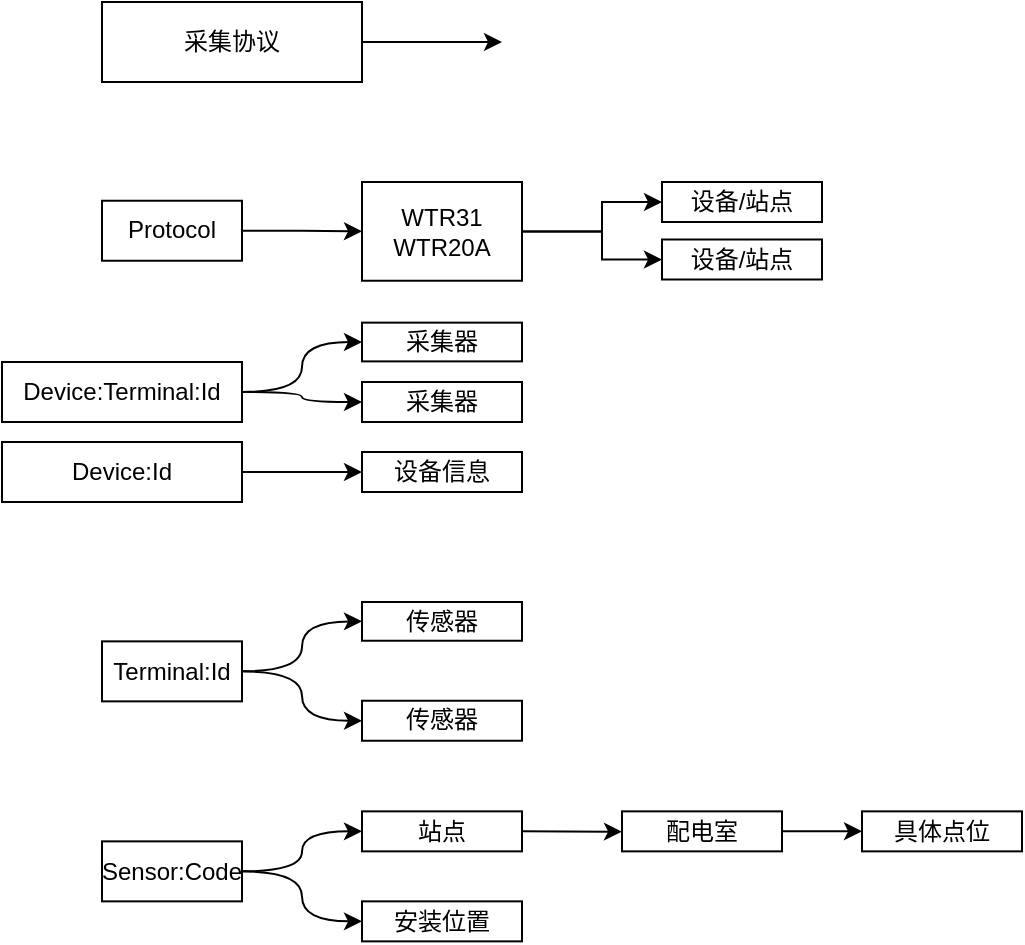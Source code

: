 <mxfile version="13.9.9" type="device"><diagram id="wKkv-9KjPebM6j5Jz1QX" name="第 1 页"><mxGraphModel dx="1504" dy="391" grid="1" gridSize="10" guides="1" tooltips="1" connect="1" arrows="1" fold="1" page="1" pageScale="1" pageWidth="827" pageHeight="1169" math="0" shadow="0"><root><mxCell id="0"/><mxCell id="1" parent="0"/><mxCell id="sJAdkl7sXIkhVLKhMTQd-2" style="edgeStyle=orthogonalEdgeStyle;rounded=0;orthogonalLoop=1;jettySize=auto;html=1;" edge="1" parent="1" source="sJAdkl7sXIkhVLKhMTQd-1"><mxGeometry relative="1" as="geometry"><mxPoint x="240" y="100" as="targetPoint"/></mxGeometry></mxCell><mxCell id="sJAdkl7sXIkhVLKhMTQd-1" value="采集协议" style="rounded=0;whiteSpace=wrap;html=1;" vertex="1" parent="1"><mxGeometry x="40" y="80" width="130" height="40" as="geometry"/></mxCell><mxCell id="sJAdkl7sXIkhVLKhMTQd-5" style="edgeStyle=orthogonalEdgeStyle;rounded=0;orthogonalLoop=1;jettySize=auto;html=1;exitX=1;exitY=0.5;exitDx=0;exitDy=0;entryX=0;entryY=0.5;entryDx=0;entryDy=0;" edge="1" parent="1" source="sJAdkl7sXIkhVLKhMTQd-3" target="sJAdkl7sXIkhVLKhMTQd-4"><mxGeometry relative="1" as="geometry"/></mxCell><mxCell id="sJAdkl7sXIkhVLKhMTQd-3" value="Protocol" style="rounded=0;whiteSpace=wrap;html=1;" vertex="1" parent="1"><mxGeometry x="40" y="179.37" width="70" height="30" as="geometry"/></mxCell><mxCell id="sJAdkl7sXIkhVLKhMTQd-6" style="edgeStyle=orthogonalEdgeStyle;rounded=0;orthogonalLoop=1;jettySize=auto;html=1;" edge="1" parent="1" source="sJAdkl7sXIkhVLKhMTQd-4" target="sJAdkl7sXIkhVLKhMTQd-7"><mxGeometry relative="1" as="geometry"><mxPoint x="280" y="159.37" as="targetPoint"/><Array as="points"><mxPoint x="290" y="194.37"/></Array></mxGeometry></mxCell><mxCell id="sJAdkl7sXIkhVLKhMTQd-10" style="edgeStyle=orthogonalEdgeStyle;rounded=0;orthogonalLoop=1;jettySize=auto;html=1;entryX=0;entryY=0.5;entryDx=0;entryDy=0;" edge="1" parent="1" source="sJAdkl7sXIkhVLKhMTQd-4" target="sJAdkl7sXIkhVLKhMTQd-9"><mxGeometry relative="1" as="geometry"><Array as="points"><mxPoint x="290" y="194.37"/><mxPoint x="290" y="208.37"/></Array></mxGeometry></mxCell><mxCell id="sJAdkl7sXIkhVLKhMTQd-4" value="WTR31&lt;br&gt;WTR20A" style="rounded=0;whiteSpace=wrap;html=1;" vertex="1" parent="1"><mxGeometry x="170" y="170" width="80" height="49.37" as="geometry"/></mxCell><mxCell id="sJAdkl7sXIkhVLKhMTQd-7" value="设备/站点" style="rounded=0;whiteSpace=wrap;html=1;" vertex="1" parent="1"><mxGeometry x="320" y="170" width="80" height="20" as="geometry"/></mxCell><mxCell id="sJAdkl7sXIkhVLKhMTQd-9" value="设备/站点" style="rounded=0;whiteSpace=wrap;html=1;" vertex="1" parent="1"><mxGeometry x="320" y="198.75" width="80" height="20" as="geometry"/></mxCell><mxCell id="sJAdkl7sXIkhVLKhMTQd-15" style="edgeStyle=orthogonalEdgeStyle;curved=1;rounded=0;orthogonalLoop=1;jettySize=auto;html=1;exitX=1;exitY=0.5;exitDx=0;exitDy=0;entryX=0;entryY=0.5;entryDx=0;entryDy=0;" edge="1" parent="1" source="sJAdkl7sXIkhVLKhMTQd-11" target="sJAdkl7sXIkhVLKhMTQd-13"><mxGeometry relative="1" as="geometry"/></mxCell><mxCell id="sJAdkl7sXIkhVLKhMTQd-16" style="edgeStyle=orthogonalEdgeStyle;curved=1;rounded=0;orthogonalLoop=1;jettySize=auto;html=1;exitX=1;exitY=0.5;exitDx=0;exitDy=0;entryX=0;entryY=0.5;entryDx=0;entryDy=0;" edge="1" parent="1" source="sJAdkl7sXIkhVLKhMTQd-11" target="sJAdkl7sXIkhVLKhMTQd-14"><mxGeometry relative="1" as="geometry"/></mxCell><mxCell id="sJAdkl7sXIkhVLKhMTQd-11" value="Device:Terminal:Id" style="rounded=0;whiteSpace=wrap;html=1;" vertex="1" parent="1"><mxGeometry x="-10" y="260" width="120" height="30" as="geometry"/></mxCell><mxCell id="sJAdkl7sXIkhVLKhMTQd-13" value="采集器" style="rounded=0;whiteSpace=wrap;html=1;" vertex="1" parent="1"><mxGeometry x="170" y="240.32" width="80" height="19.37" as="geometry"/></mxCell><mxCell id="sJAdkl7sXIkhVLKhMTQd-14" value="采集器" style="rounded=0;whiteSpace=wrap;html=1;" vertex="1" parent="1"><mxGeometry x="170" y="270" width="80" height="20" as="geometry"/></mxCell><mxCell id="sJAdkl7sXIkhVLKhMTQd-20" style="edgeStyle=orthogonalEdgeStyle;curved=1;rounded=0;orthogonalLoop=1;jettySize=auto;html=1;exitX=1;exitY=0.5;exitDx=0;exitDy=0;entryX=0;entryY=0.5;entryDx=0;entryDy=0;" edge="1" parent="1" source="sJAdkl7sXIkhVLKhMTQd-17" target="sJAdkl7sXIkhVLKhMTQd-18"><mxGeometry relative="1" as="geometry"/></mxCell><mxCell id="sJAdkl7sXIkhVLKhMTQd-21" style="edgeStyle=orthogonalEdgeStyle;curved=1;rounded=0;orthogonalLoop=1;jettySize=auto;html=1;exitX=1;exitY=0.5;exitDx=0;exitDy=0;entryX=0;entryY=0.5;entryDx=0;entryDy=0;" edge="1" parent="1" source="sJAdkl7sXIkhVLKhMTQd-17" target="sJAdkl7sXIkhVLKhMTQd-19"><mxGeometry relative="1" as="geometry"/></mxCell><mxCell id="sJAdkl7sXIkhVLKhMTQd-17" value="Terminal:Id" style="rounded=0;whiteSpace=wrap;html=1;" vertex="1" parent="1"><mxGeometry x="40" y="399.68" width="70" height="30" as="geometry"/></mxCell><mxCell id="sJAdkl7sXIkhVLKhMTQd-18" value="传感器" style="rounded=0;whiteSpace=wrap;html=1;" vertex="1" parent="1"><mxGeometry x="170" y="380" width="80" height="19.37" as="geometry"/></mxCell><mxCell id="sJAdkl7sXIkhVLKhMTQd-19" value="传感器" style="rounded=0;whiteSpace=wrap;html=1;" vertex="1" parent="1"><mxGeometry x="170" y="429.37" width="80" height="20" as="geometry"/></mxCell><mxCell id="sJAdkl7sXIkhVLKhMTQd-23" style="edgeStyle=orthogonalEdgeStyle;curved=1;rounded=0;orthogonalLoop=1;jettySize=auto;html=1;exitX=1;exitY=0.5;exitDx=0;exitDy=0;entryX=0;entryY=0.5;entryDx=0;entryDy=0;" edge="1" parent="1" source="sJAdkl7sXIkhVLKhMTQd-22" target="sJAdkl7sXIkhVLKhMTQd-24"><mxGeometry relative="1" as="geometry"><mxPoint x="140" y="494.87" as="targetPoint"/></mxGeometry></mxCell><mxCell id="sJAdkl7sXIkhVLKhMTQd-30" style="edgeStyle=orthogonalEdgeStyle;curved=1;rounded=0;orthogonalLoop=1;jettySize=auto;html=1;exitX=1;exitY=0.5;exitDx=0;exitDy=0;entryX=0;entryY=0.5;entryDx=0;entryDy=0;" edge="1" parent="1" source="sJAdkl7sXIkhVLKhMTQd-22" target="sJAdkl7sXIkhVLKhMTQd-31"><mxGeometry relative="1" as="geometry"><mxPoint x="160" y="549.68" as="targetPoint"/></mxGeometry></mxCell><mxCell id="sJAdkl7sXIkhVLKhMTQd-22" value="Sensor:Code" style="rounded=0;whiteSpace=wrap;html=1;" vertex="1" parent="1"><mxGeometry x="40" y="499.68" width="70" height="30" as="geometry"/></mxCell><mxCell id="sJAdkl7sXIkhVLKhMTQd-25" style="edgeStyle=orthogonalEdgeStyle;curved=1;rounded=0;orthogonalLoop=1;jettySize=auto;html=1;exitX=1;exitY=0.5;exitDx=0;exitDy=0;" edge="1" parent="1" source="sJAdkl7sXIkhVLKhMTQd-24"><mxGeometry relative="1" as="geometry"><mxPoint x="300.0" y="494.87" as="targetPoint"/></mxGeometry></mxCell><mxCell id="sJAdkl7sXIkhVLKhMTQd-24" value="站点" style="rounded=0;whiteSpace=wrap;html=1;" vertex="1" parent="1"><mxGeometry x="170" y="484.68" width="80" height="20" as="geometry"/></mxCell><mxCell id="sJAdkl7sXIkhVLKhMTQd-27" style="edgeStyle=orthogonalEdgeStyle;curved=1;rounded=0;orthogonalLoop=1;jettySize=auto;html=1;entryX=0;entryY=0.5;entryDx=0;entryDy=0;" edge="1" parent="1" source="sJAdkl7sXIkhVLKhMTQd-26" target="sJAdkl7sXIkhVLKhMTQd-28"><mxGeometry relative="1" as="geometry"><mxPoint x="420" y="494.68" as="targetPoint"/></mxGeometry></mxCell><mxCell id="sJAdkl7sXIkhVLKhMTQd-26" value="配电室" style="rounded=0;whiteSpace=wrap;html=1;" vertex="1" parent="1"><mxGeometry x="300" y="484.68" width="80" height="20" as="geometry"/></mxCell><mxCell id="sJAdkl7sXIkhVLKhMTQd-28" value="具体点位" style="rounded=0;whiteSpace=wrap;html=1;" vertex="1" parent="1"><mxGeometry x="420" y="484.68" width="80" height="20" as="geometry"/></mxCell><mxCell id="sJAdkl7sXIkhVLKhMTQd-31" value="安装位置" style="rounded=0;whiteSpace=wrap;html=1;" vertex="1" parent="1"><mxGeometry x="170" y="529.68" width="80" height="20" as="geometry"/></mxCell><mxCell id="sJAdkl7sXIkhVLKhMTQd-34" style="edgeStyle=orthogonalEdgeStyle;curved=1;rounded=0;orthogonalLoop=1;jettySize=auto;html=1;entryX=0;entryY=0.5;entryDx=0;entryDy=0;" edge="1" parent="1" source="sJAdkl7sXIkhVLKhMTQd-32" target="sJAdkl7sXIkhVLKhMTQd-33"><mxGeometry relative="1" as="geometry"/></mxCell><mxCell id="sJAdkl7sXIkhVLKhMTQd-32" value="Device:Id" style="rounded=0;whiteSpace=wrap;html=1;" vertex="1" parent="1"><mxGeometry x="-10" y="300" width="120" height="30" as="geometry"/></mxCell><mxCell id="sJAdkl7sXIkhVLKhMTQd-33" value="设备信息" style="rounded=0;whiteSpace=wrap;html=1;" vertex="1" parent="1"><mxGeometry x="170" y="305" width="80" height="20" as="geometry"/></mxCell></root></mxGraphModel></diagram></mxfile>